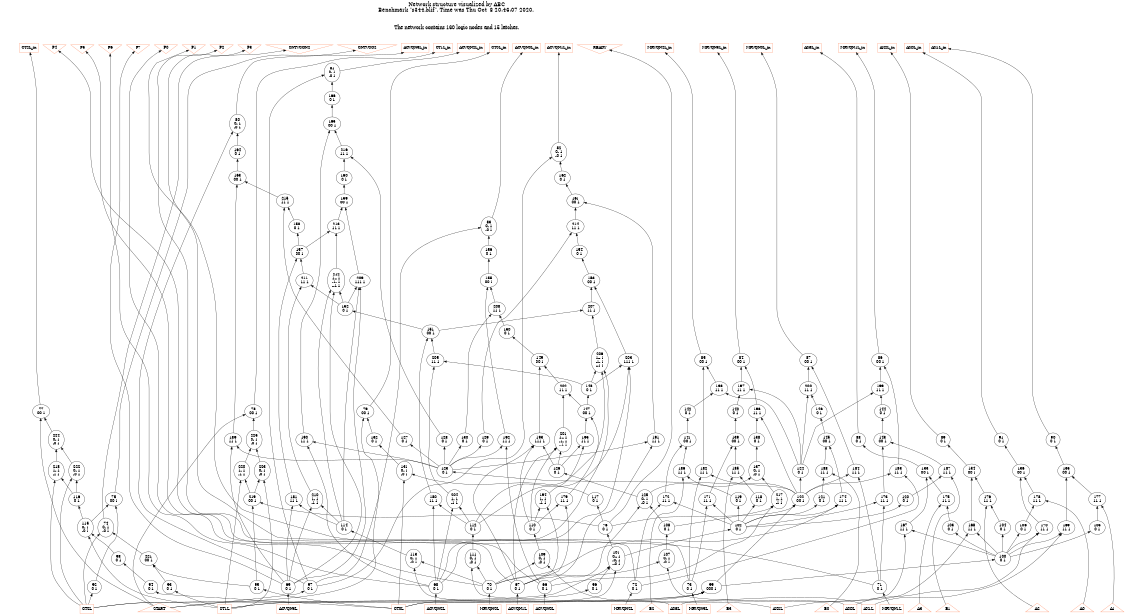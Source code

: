 # Network structure generated by ABC

digraph network {
size = "7.5,10";
center = true;
edge [dir = back];

{
  node [shape = plaintext];
  edge [style = invis];
  LevelTitle1 [label=""];
  LevelTitle2 [label=""];
  Level21 [label = ""];
  Level20 [label = ""];
  Level19 [label = ""];
  Level18 [label = ""];
  Level17 [label = ""];
  Level16 [label = ""];
  Level15 [label = ""];
  Level14 [label = ""];
  Level13 [label = ""];
  Level12 [label = ""];
  Level11 [label = ""];
  Level10 [label = ""];
  Level9 [label = ""];
  Level8 [label = ""];
  Level7 [label = ""];
  Level6 [label = ""];
  Level5 [label = ""];
  Level4 [label = ""];
  Level3 [label = ""];
  Level2 [label = ""];
  Level1 [label = ""];
  Level0 [label = ""];
  LevelTitle1 ->  LevelTitle2 ->  Level21 ->  Level20 ->  Level19 ->  Level18 ->  Level17 ->  Level16 ->  Level15 ->  Level14 ->  Level13 ->  Level12 ->  Level11 ->  Level10 ->  Level9 ->  Level8 ->  Level7 ->  Level6 ->  Level5 ->  Level4 ->  Level3 ->  Level2 ->  Level1 ->  Level0;
}

{
  rank = same;
  LevelTitle1;
  title1 [shape=plaintext,
          fontsize=20,
          fontname = "Times-Roman",
          label="Network structure visualized by ABC\nBenchmark \"s344.blif\". Time was Thu Oct  8 20:46:07 2020. "
         ];
}

{
  rank = same;
  LevelTitle2;
  title2 [shape=plaintext,
          fontsize=18,
          fontname = "Times-Roman",
          label="The network contains 160 logic nodes and 15 latches.\n"
         ];
}

{
  rank = same;
  Level21;
  Node10 [label = "P4", shape = invtriangle, color = coral, fillcolor = coral];
  Node11 [label = "P5", shape = invtriangle, color = coral, fillcolor = coral];
  Node12 [label = "P6", shape = invtriangle, color = coral, fillcolor = coral];
  Node13 [label = "P7", shape = invtriangle, color = coral, fillcolor = coral];
  Node14 [label = "P0", shape = invtriangle, color = coral, fillcolor = coral];
  Node15 [label = "P1", shape = invtriangle, color = coral, fillcolor = coral];
  Node16 [label = "P2", shape = invtriangle, color = coral, fillcolor = coral];
  Node17 [label = "P3", shape = invtriangle, color = coral, fillcolor = coral];
  Node18 [label = "CNTVCON2", shape = invtriangle, color = coral, fillcolor = coral];
  Node19 [label = "CNTVCO2", shape = invtriangle, color = coral, fillcolor = coral];
  Node20 [label = "READY", shape = invtriangle, color = coral, fillcolor = coral];
  Node22 [label = "CT2L_in", shape = box, color = coral, fillcolor = coral];
  Node25 [label = "CT1L_in", shape = box, color = coral, fillcolor = coral];
  Node28 [label = "CT0L_in", shape = box, color = coral, fillcolor = coral];
  Node31 [label = "ACVQN3L_in", shape = box, color = coral, fillcolor = coral];
  Node34 [label = "ACVQN2L_in", shape = box, color = coral, fillcolor = coral];
  Node37 [label = "ACVQN1L_in", shape = box, color = coral, fillcolor = coral];
  Node40 [label = "ACVQN0L_in", shape = box, color = coral, fillcolor = coral];
  Node43 [label = "MRVQN3L_in", shape = box, color = coral, fillcolor = coral];
  Node46 [label = "MRVQN2L_in", shape = box, color = coral, fillcolor = coral];
  Node49 [label = "MRVQN1L_in", shape = box, color = coral, fillcolor = coral];
  Node52 [label = "MRVQN0L_in", shape = box, color = coral, fillcolor = coral];
  Node55 [label = "AX3L_in", shape = box, color = coral, fillcolor = coral];
  Node58 [label = "AX2L_in", shape = box, color = coral, fillcolor = coral];
  Node61 [label = "AX1L_in", shape = box, color = coral, fillcolor = coral];
  Node64 [label = "AX0L_in", shape = box, color = coral, fillcolor = coral];
}

{
  rank = same;
  Level20;
  Node81 [label = "81\n0- 1\n-0 1", shape = ellipse];
}

{
  rank = same;
  Level19;
  Node166 [label = "166\n0 1", shape = ellipse];
}

{
  rank = same;
  Level18;
  Node80 [label = "80\n0- 1\n-0 1", shape = ellipse];
  Node165 [label = "165\n00 1", shape = ellipse];
}

{
  rank = same;
  Level17;
  Node82 [label = "82\n0- 1\n-0 1", shape = ellipse];
  Node164 [label = "164\n0 1", shape = ellipse];
  Node216 [label = "216\n11 1", shape = ellipse];
}

{
  rank = same;
  Level16;
  Node160 [label = "160\n0 1", shape = ellipse];
  Node162 [label = "162\n0 1", shape = ellipse];
  Node163 [label = "163\n00 1", shape = ellipse];
}

{
  rank = same;
  Level15;
  Node159 [label = "159\n00 1", shape = ellipse];
  Node161 [label = "161\n00 1", shape = ellipse];
  Node215 [label = "215\n11 1", shape = ellipse];
}

{
  rank = same;
  Level14;
  Node83 [label = "83\n0- 1\n-0 1", shape = ellipse];
  Node158 [label = "158\n0 1", shape = ellipse];
  Node213 [label = "213\n11 1", shape = ellipse];
  Node214 [label = "214\n11 1", shape = ellipse];
}

{
  rank = same;
  Level13;
  Node154 [label = "154\n0 1", shape = ellipse];
  Node156 [label = "156\n0 1", shape = ellipse];
  Node157 [label = "157\n00 1", shape = ellipse];
}

{
  rank = same;
  Level12;
  Node153 [label = "153\n00 1", shape = ellipse];
  Node155 [label = "155\n00 1", shape = ellipse];
  Node209 [label = "209\n111 1", shape = ellipse];
  Node211 [label = "211\n11 1", shape = ellipse];
  Node212 [label = "212\n1-- 1\n-1- 1\n--1 1", shape = ellipse];
}

{
  rank = same;
  Level11;
  Node152 [label = "152\n0 1", shape = ellipse];
  Node207 [label = "207\n11 1", shape = ellipse];
  Node208 [label = "208\n11 1", shape = ellipse];
}

{
  rank = same;
  Level10;
  Node150 [label = "150\n0 1", shape = ellipse];
  Node151 [label = "151\n00 1", shape = ellipse];
}

{
  rank = same;
  Level9;
  Node84 [label = "84\n00 1", shape = ellipse];
  Node85 [label = "85\n00 1", shape = ellipse];
  Node86 [label = "86\n00 1", shape = ellipse];
  Node87 [label = "87\n00 1", shape = ellipse];
  Node149 [label = "149\n00 1", shape = ellipse];
  Node203 [label = "203\n111 1", shape = ellipse];
  Node205 [label = "205\n11 1", shape = ellipse];
  Node206 [label = "206\n1-- 1\n-1- 1\n--1 1", shape = ellipse];
}

{
  rank = same;
  Level8;
  Node148 [label = "148\n0 1", shape = ellipse];
  Node197 [label = "197\n11 1", shape = ellipse];
  Node198 [label = "198\n11 1", shape = ellipse];
  Node199 [label = "199\n11 1", shape = ellipse];
  Node200 [label = "200\n11 1", shape = ellipse];
  Node202 [label = "202\n11 1", shape = ellipse];
}

{
  rank = same;
  Level7;
  Node77 [label = "77\n00 1", shape = ellipse];
  Node78 [label = "78\n00 1", shape = ellipse];
  Node79 [label = "79\n00 1", shape = ellipse];
  Node140 [label = "140\n0 1", shape = ellipse];
  Node142 [label = "142\n0 1", shape = ellipse];
  Node144 [label = "144\n0 1", shape = ellipse];
  Node146 [label = "146\n0 1", shape = ellipse];
  Node147 [label = "147\n00 1", shape = ellipse];
  Node196 [label = "196\n11 1", shape = ellipse];
}

{
  rank = same;
  Level6;
  Node88 [label = "88\n0 1", shape = ellipse];
  Node89 [label = "89\n0 1", shape = ellipse];
  Node90 [label = "90\n0 1", shape = ellipse];
  Node91 [label = "91\n0 1", shape = ellipse];
  Node127 [label = "127\n0 1", shape = ellipse];
  Node128 [label = "128\n0 1", shape = ellipse];
  Node129 [label = "129\n0 1", shape = ellipse];
  Node130 [label = "130\n0 1", shape = ellipse];
  Node132 [label = "132\n0 1", shape = ellipse];
  Node138 [label = "138\n0 1", shape = ellipse];
  Node139 [label = "139\n00 1", shape = ellipse];
  Node141 [label = "141\n00 1", shape = ellipse];
  Node143 [label = "143\n00 1", shape = ellipse];
  Node145 [label = "145\n00 1", shape = ellipse];
  Node189 [label = "189\n11 1", shape = ellipse];
  Node190 [label = "190\n11 1", shape = ellipse];
  Node191 [label = "191\n11 1", shape = ellipse];
  Node192 [label = "192\n11 1", shape = ellipse];
  Node193 [label = "193\n111 1", shape = ellipse];
  Node195 [label = "195\n11 1", shape = ellipse];
  Node201 [label = "201\n1-- 1\n-1- 1\n--1 1", shape = ellipse];
  Node224 [label = "224\n0- 1\n-0 1", shape = ellipse];
  Node225 [label = "225\n0- 1\n-0 1", shape = ellipse];
}

{
  rank = same;
  Level5;
  Node123 [label = "123\n0 1", shape = ellipse];
  Node124 [label = "124\n0 1", shape = ellipse];
  Node126 [label = "126\n0 1", shape = ellipse];
  Node131 [label = "131\n0- 1\n-0 1", shape = ellipse];
  Node133 [label = "133\n00 1", shape = ellipse];
  Node134 [label = "134\n00 1", shape = ellipse];
  Node135 [label = "135\n00 1", shape = ellipse];
  Node136 [label = "136\n00 1", shape = ellipse];
  Node137 [label = "137\n0- 1\n-0 1", shape = ellipse];
  Node182 [label = "182\n11 1", shape = ellipse];
  Node183 [label = "183\n11 1", shape = ellipse];
  Node184 [label = "184\n11 1", shape = ellipse];
  Node185 [label = "185\n11 1", shape = ellipse];
  Node186 [label = "186\n11 1", shape = ellipse];
  Node187 [label = "187\n11 1", shape = ellipse];
  Node188 [label = "188\n11 1", shape = ellipse];
  Node218 [label = "218\n1- 1\n-1 1", shape = ellipse];
  Node220 [label = "220\n1- 1\n-1 1", shape = ellipse];
  Node222 [label = "222\n0- 1\n-0 1", shape = ellipse];
  Node223 [label = "223\n0- 1\n-0 1", shape = ellipse];
}

{
  rank = same;
  Level4;
  Node75 [label = "75\n00 1", shape = ellipse];
  Node116 [label = "116\n0 1", shape = ellipse];
  Node117 [label = "117\n0 1", shape = ellipse];
  Node118 [label = "118\n0 1", shape = ellipse];
  Node119 [label = "119\n0 1", shape = ellipse];
  Node120 [label = "120\n0 1", shape = ellipse];
  Node121 [label = "121\n0 1", shape = ellipse];
  Node122 [label = "122\n00 1", shape = ellipse];
  Node125 [label = "125\n0- 1\n-0 1", shape = ellipse];
  Node171 [label = "171\n11 1", shape = ellipse];
  Node172 [label = "172\n11 1", shape = ellipse];
  Node173 [label = "173\n11 1", shape = ellipse];
  Node174 [label = "174\n11 1", shape = ellipse];
  Node175 [label = "175\n11 1", shape = ellipse];
  Node176 [label = "176\n11 1", shape = ellipse];
  Node177 [label = "177\n11 1", shape = ellipse];
  Node178 [label = "178\n11 1", shape = ellipse];
  Node179 [label = "179\n11 1", shape = ellipse];
  Node180 [label = "180\n11 1", shape = ellipse];
  Node181 [label = "181\n11 1", shape = ellipse];
  Node194 [label = "194\n1- 1\n-1 1", shape = ellipse];
  Node204 [label = "204\n1- 1\n-1 1", shape = ellipse];
  Node210 [label = "210\n1- 1\n-1 1", shape = ellipse];
  Node217 [label = "217\n1- 1\n-1 1", shape = ellipse];
  Node219 [label = "219\n00 1", shape = ellipse];
}

{
  rank = same;
  Level3;
  Node74 [label = "74\n0- 1\n-0 1", shape = ellipse];
  Node76 [label = "76\n0 1", shape = ellipse];
  Node102 [label = "102\n0 1", shape = ellipse];
  Node103 [label = "103\n0 1", shape = ellipse];
  Node104 [label = "104\n0 1", shape = ellipse];
  Node105 [label = "105\n0 1", shape = ellipse];
  Node106 [label = "106\n0 1", shape = ellipse];
  Node108 [label = "108\n0 1", shape = ellipse];
  Node110 [label = "110\n0 1", shape = ellipse];
  Node112 [label = "112\n0 1", shape = ellipse];
  Node114 [label = "114\n0 1", shape = ellipse];
  Node115 [label = "115\n0- 1\n-0 1", shape = ellipse];
  Node167 [label = "167\n11 1", shape = ellipse];
  Node168 [label = "168\n11 1", shape = ellipse];
  Node169 [label = "169\n11 1", shape = ellipse];
  Node170 [label = "170\n11 1", shape = ellipse];
}

{
  rank = same;
  Level2;
  Node98 [label = "98\n0 1", shape = ellipse];
  Node100 [label = "100\n0 1", shape = ellipse];
  Node101 [label = "101\n0-- 1\n-0- 1\n--0 1", shape = ellipse];
  Node107 [label = "107\n0- 1\n-0 1", shape = ellipse];
  Node109 [label = "109\n0- 1\n-0 1", shape = ellipse];
  Node111 [label = "111\n0- 1\n-0 1", shape = ellipse];
  Node113 [label = "113\n0- 1\n-0 1", shape = ellipse];
  Node221 [label = "221\n00 1", shape = ellipse];
}

{
  rank = same;
  Level1;
  Node66 [label = "66\n0 1", shape = ellipse];
  Node67 [label = "67\n0 1", shape = ellipse];
  Node68 [label = "68\n0 1", shape = ellipse];
  Node69 [label = "69\n0 1", shape = ellipse];
  Node70 [label = "70\n0 1", shape = ellipse];
  Node71 [label = "71\n0 1", shape = ellipse];
  Node72 [label = "72\n0 1", shape = ellipse];
  Node73 [label = "73\n0 1", shape = ellipse];
  Node92 [label = "92\n0 1", shape = ellipse];
  Node93 [label = "93\n0 1", shape = ellipse];
  Node94 [label = "94\n0 1", shape = ellipse];
  Node95 [label = "95\n0 1", shape = ellipse];
  Node96 [label = "96\n0 1", shape = ellipse];
  Node97 [label = "97\n0 1", shape = ellipse];
  Node99 [label = "99\n000 1", shape = ellipse];
}

{
  rank = same;
  Level0;
  Node1 [label = "START", shape = triangle, color = coral, fillcolor = coral];
  Node2 [label = "B0", shape = triangle, color = coral, fillcolor = coral];
  Node3 [label = "B1", shape = triangle, color = coral, fillcolor = coral];
  Node4 [label = "B2", shape = triangle, color = coral, fillcolor = coral];
  Node5 [label = "B3", shape = triangle, color = coral, fillcolor = coral];
  Node6 [label = "A0", shape = triangle, color = coral, fillcolor = coral];
  Node7 [label = "A1", shape = triangle, color = coral, fillcolor = coral];
  Node8 [label = "A2", shape = triangle, color = coral, fillcolor = coral];
  Node9 [label = "A3", shape = triangle, color = coral, fillcolor = coral];
  Node23 [label = "CT2L", shape = box, color = coral, fillcolor = coral];
  Node26 [label = "CT1L", shape = box, color = coral, fillcolor = coral];
  Node29 [label = "CT0L", shape = box, color = coral, fillcolor = coral];
  Node32 [label = "ACVQN3L", shape = box, color = coral, fillcolor = coral];
  Node35 [label = "ACVQN2L", shape = box, color = coral, fillcolor = coral];
  Node38 [label = "ACVQN1L", shape = box, color = coral, fillcolor = coral];
  Node41 [label = "ACVQN0L", shape = box, color = coral, fillcolor = coral];
  Node44 [label = "MRVQN3L", shape = box, color = coral, fillcolor = coral];
  Node47 [label = "MRVQN2L", shape = box, color = coral, fillcolor = coral];
  Node50 [label = "MRVQN1L", shape = box, color = coral, fillcolor = coral];
  Node53 [label = "MRVQN0L", shape = box, color = coral, fillcolor = coral];
  Node56 [label = "AX3L", shape = box, color = coral, fillcolor = coral];
  Node59 [label = "AX2L", shape = box, color = coral, fillcolor = coral];
  Node62 [label = "AX1L", shape = box, color = coral, fillcolor = coral];
  Node65 [label = "AX0L", shape = box, color = coral, fillcolor = coral];
}

title1 -> title2 [style = invis];
title2 -> Node10 [style = invis];
title2 -> Node11 [style = invis];
title2 -> Node12 [style = invis];
title2 -> Node13 [style = invis];
title2 -> Node14 [style = invis];
title2 -> Node15 [style = invis];
title2 -> Node16 [style = invis];
title2 -> Node17 [style = invis];
title2 -> Node18 [style = invis];
title2 -> Node19 [style = invis];
title2 -> Node20 [style = invis];
title2 -> Node22 [style = invis];
title2 -> Node25 [style = invis];
title2 -> Node28 [style = invis];
title2 -> Node31 [style = invis];
title2 -> Node34 [style = invis];
title2 -> Node37 [style = invis];
title2 -> Node40 [style = invis];
title2 -> Node43 [style = invis];
title2 -> Node46 [style = invis];
title2 -> Node49 [style = invis];
title2 -> Node52 [style = invis];
title2 -> Node55 [style = invis];
title2 -> Node58 [style = invis];
title2 -> Node61 [style = invis];
title2 -> Node64 [style = invis];
Node10 -> Node11 [style = invis];
Node11 -> Node12 [style = invis];
Node12 -> Node13 [style = invis];
Node13 -> Node14 [style = invis];
Node14 -> Node15 [style = invis];
Node15 -> Node16 [style = invis];
Node16 -> Node17 [style = invis];
Node17 -> Node18 [style = invis];
Node18 -> Node19 [style = invis];
Node19 -> Node20 [style = invis];
Node10 -> Node66 [style = solid];
Node11 -> Node67 [style = solid];
Node12 -> Node68 [style = solid];
Node13 -> Node69 [style = solid];
Node14 -> Node70 [style = solid];
Node15 -> Node71 [style = solid];
Node16 -> Node72 [style = solid];
Node17 -> Node73 [style = solid];
Node18 -> Node74 [style = solid];
Node19 -> Node75 [style = solid];
Node20 -> Node76 [style = solid];
Node22 -> Node77 [style = solid];
Node25 -> Node78 [style = solid];
Node28 -> Node79 [style = solid];
Node31 -> Node80 [style = solid];
Node34 -> Node81 [style = solid];
Node37 -> Node82 [style = solid];
Node40 -> Node83 [style = solid];
Node43 -> Node84 [style = solid];
Node46 -> Node85 [style = solid];
Node49 -> Node86 [style = solid];
Node52 -> Node87 [style = solid];
Node55 -> Node88 [style = solid];
Node58 -> Node89 [style = solid];
Node61 -> Node90 [style = solid];
Node64 -> Node91 [style = solid];
Node66 -> Node41 [style = solid];
Node67 -> Node38 [style = solid];
Node68 -> Node35 [style = solid];
Node69 -> Node32 [style = solid];
Node70 -> Node53 [style = solid];
Node71 -> Node50 [style = solid];
Node72 -> Node47 [style = solid];
Node73 -> Node44 [style = solid];
Node74 -> Node23 [style = solid];
Node74 -> Node221 [style = solid];
Node75 -> Node92 [style = solid];
Node75 -> Node115 [style = solid];
Node76 -> Node101 [style = solid];
Node77 -> Node224 [style = solid];
Node77 -> Node1 [style = solid];
Node78 -> Node225 [style = solid];
Node78 -> Node1 [style = solid];
Node79 -> Node132 [style = solid];
Node79 -> Node1 [style = solid];
Node80 -> Node97 [style = solid];
Node80 -> Node164 [style = solid];
Node81 -> Node97 [style = solid];
Node81 -> Node166 [style = solid];
Node82 -> Node97 [style = solid];
Node82 -> Node162 [style = solid];
Node83 -> Node97 [style = solid];
Node83 -> Node156 [style = solid];
Node84 -> Node197 [style = solid];
Node84 -> Node196 [style = solid];
Node85 -> Node198 [style = solid];
Node85 -> Node182 [style = solid];
Node86 -> Node199 [style = solid];
Node86 -> Node183 [style = solid];
Node87 -> Node200 [style = solid];
Node87 -> Node184 [style = solid];
Node88 -> Node133 [style = solid];
Node89 -> Node134 [style = solid];
Node90 -> Node135 [style = solid];
Node91 -> Node136 [style = solid];
Node92 -> Node23 [style = solid];
Node93 -> Node26 [style = solid];
Node94 -> Node29 [style = solid];
Node95 -> Node29 [style = solid];
Node96 -> Node26 [style = solid];
Node97 -> Node1 [style = solid];
Node98 -> Node94 [style = solid];
Node99 -> Node29 [style = solid];
Node99 -> Node26 [style = solid];
Node99 -> Node23 [style = solid];
Node100 -> Node99 [style = solid];
Node101 -> Node29 [style = solid];
Node101 -> Node96 [style = solid];
Node101 -> Node23 [style = solid];
Node102 -> Node101 [style = solid];
Node103 -> Node100 [style = solid];
Node104 -> Node100 [style = solid];
Node105 -> Node100 [style = solid];
Node106 -> Node100 [style = solid];
Node107 -> Node70 [style = solid];
Node107 -> Node65 [style = solid];
Node108 -> Node107 [style = solid];
Node109 -> Node70 [style = solid];
Node109 -> Node62 [style = solid];
Node110 -> Node109 [style = solid];
Node111 -> Node70 [style = solid];
Node111 -> Node59 [style = solid];
Node112 -> Node111 [style = solid];
Node113 -> Node70 [style = solid];
Node113 -> Node56 [style = solid];
Node114 -> Node113 [style = solid];
Node115 -> Node26 [style = solid];
Node115 -> Node98 [style = solid];
Node116 -> Node115 [style = solid];
Node117 -> Node76 [style = solid];
Node118 -> Node102 [style = solid];
Node119 -> Node102 [style = solid];
Node120 -> Node102 [style = solid];
Node121 -> Node102 [style = solid];
Node122 -> Node76 [style = solid];
Node122 -> Node99 [style = solid];
Node123 -> Node122 [style = solid];
Node124 -> Node122 [style = solid];
Node125 -> Node108 [style = solid];
Node125 -> Node66 [style = solid];
Node126 -> Node125 [style = solid];
Node127 -> Node123 [style = solid];
Node128 -> Node123 [style = solid];
Node129 -> Node123 [style = solid];
Node130 -> Node123 [style = solid];
Node131 -> Node29 [style = solid];
Node131 -> Node117 [style = solid];
Node132 -> Node131 [style = solid];
Node133 -> Node175 [style = solid];
Node133 -> Node167 [style = solid];
Node134 -> Node176 [style = solid];
Node134 -> Node168 [style = solid];
Node135 -> Node177 [style = solid];
Node135 -> Node169 [style = solid];
Node136 -> Node178 [style = solid];
Node136 -> Node170 [style = solid];
Node137 -> Node217 [style = solid];
Node137 -> Node125 [style = solid];
Node138 -> Node137 [style = solid];
Node139 -> Node185 [style = solid];
Node139 -> Node171 [style = solid];
Node140 -> Node139 [style = solid];
Node141 -> Node186 [style = solid];
Node141 -> Node172 [style = solid];
Node142 -> Node141 [style = solid];
Node143 -> Node187 [style = solid];
Node143 -> Node173 [style = solid];
Node144 -> Node143 [style = solid];
Node145 -> Node188 [style = solid];
Node145 -> Node174 [style = solid];
Node146 -> Node145 [style = solid];
Node147 -> Node195 [style = solid];
Node147 -> Node179 [style = solid];
Node148 -> Node147 [style = solid];
Node149 -> Node193 [style = solid];
Node149 -> Node202 [style = solid];
Node150 -> Node149 [style = solid];
Node151 -> Node205 [style = solid];
Node151 -> Node180 [style = solid];
Node152 -> Node151 [style = solid];
Node153 -> Node203 [style = solid];
Node153 -> Node207 [style = solid];
Node154 -> Node153 [style = solid];
Node155 -> Node208 [style = solid];
Node155 -> Node192 [style = solid];
Node156 -> Node155 [style = solid];
Node157 -> Node211 [style = solid];
Node157 -> Node181 [style = solid];
Node158 -> Node157 [style = solid];
Node159 -> Node209 [style = solid];
Node159 -> Node213 [style = solid];
Node160 -> Node159 [style = solid];
Node161 -> Node214 [style = solid];
Node161 -> Node191 [style = solid];
Node162 -> Node161 [style = solid];
Node163 -> Node215 [style = solid];
Node163 -> Node189 [style = solid];
Node164 -> Node163 [style = solid];
Node165 -> Node216 [style = solid];
Node165 -> Node190 [style = solid];
Node166 -> Node165 [style = solid];
Node167 -> Node100 [style = solid];
Node167 -> Node56 [style = solid];
Node168 -> Node100 [style = solid];
Node168 -> Node59 [style = solid];
Node169 -> Node100 [style = solid];
Node169 -> Node62 [style = solid];
Node170 -> Node100 [style = solid];
Node170 -> Node65 [style = solid];
Node171 -> Node102 [style = solid];
Node171 -> Node73 [style = solid];
Node172 -> Node102 [style = solid];
Node172 -> Node72 [style = solid];
Node173 -> Node102 [style = solid];
Node173 -> Node71 [style = solid];
Node174 -> Node102 [style = solid];
Node174 -> Node70 [style = solid];
Node175 -> Node103 [style = solid];
Node175 -> Node9 [style = solid];
Node176 -> Node104 [style = solid];
Node176 -> Node8 [style = solid];
Node177 -> Node105 [style = solid];
Node177 -> Node7 [style = solid];
Node178 -> Node106 [style = solid];
Node178 -> Node6 [style = solid];
Node179 -> Node110 [style = solid];
Node179 -> Node67 [style = solid];
Node180 -> Node112 [style = solid];
Node180 -> Node68 [style = solid];
Node181 -> Node114 [style = solid];
Node181 -> Node69 [style = solid];
Node182 -> Node122 [style = solid];
Node182 -> Node73 [style = solid];
Node183 -> Node122 [style = solid];
Node183 -> Node72 [style = solid];
Node184 -> Node122 [style = solid];
Node184 -> Node71 [style = solid];
Node185 -> Node118 [style = solid];
Node185 -> Node5 [style = solid];
Node186 -> Node119 [style = solid];
Node186 -> Node4 [style = solid];
Node187 -> Node120 [style = solid];
Node187 -> Node3 [style = solid];
Node188 -> Node121 [style = solid];
Node188 -> Node2 [style = solid];
Node189 -> Node123 [style = solid];
Node189 -> Node69 [style = solid];
Node190 -> Node123 [style = solid];
Node190 -> Node68 [style = solid];
Node191 -> Node123 [style = solid];
Node191 -> Node67 [style = solid];
Node192 -> Node123 [style = solid];
Node192 -> Node66 [style = solid];
Node193 -> Node126 [style = solid];
Node193 -> Node110 [style = solid];
Node193 -> Node67 [style = solid];
Node194 -> Node110 [style = solid];
Node194 -> Node67 [style = solid];
Node195 -> Node126 [style = solid];
Node195 -> Node194 [style = solid];
Node196 -> Node122 [style = solid];
Node196 -> Node138 [style = solid];
Node197 -> Node124 [style = solid];
Node197 -> Node140 [style = solid];
Node198 -> Node124 [style = solid];
Node198 -> Node142 [style = solid];
Node199 -> Node124 [style = solid];
Node199 -> Node144 [style = solid];
Node200 -> Node124 [style = solid];
Node200 -> Node146 [style = solid];
Node201 -> Node126 [style = solid];
Node201 -> Node110 [style = solid];
Node201 -> Node67 [style = solid];
Node202 -> Node201 [style = solid];
Node202 -> Node147 [style = solid];
Node203 -> Node148 [style = solid];
Node203 -> Node112 [style = solid];
Node203 -> Node68 [style = solid];
Node204 -> Node112 [style = solid];
Node204 -> Node68 [style = solid];
Node205 -> Node148 [style = solid];
Node205 -> Node204 [style = solid];
Node206 -> Node148 [style = solid];
Node206 -> Node112 [style = solid];
Node206 -> Node68 [style = solid];
Node207 -> Node206 [style = solid];
Node207 -> Node151 [style = solid];
Node208 -> Node130 [style = solid];
Node208 -> Node150 [style = solid];
Node209 -> Node152 [style = solid];
Node209 -> Node114 [style = solid];
Node209 -> Node69 [style = solid];
Node210 -> Node114 [style = solid];
Node210 -> Node69 [style = solid];
Node211 -> Node152 [style = solid];
Node211 -> Node210 [style = solid];
Node212 -> Node152 [style = solid];
Node212 -> Node114 [style = solid];
Node212 -> Node69 [style = solid];
Node213 -> Node212 [style = solid];
Node213 -> Node157 [style = solid];
Node214 -> Node129 [style = solid];
Node214 -> Node154 [style = solid];
Node215 -> Node127 [style = solid];
Node215 -> Node158 [style = solid];
Node216 -> Node128 [style = solid];
Node216 -> Node160 [style = solid];
Node217 -> Node108 [style = solid];
Node217 -> Node66 [style = solid];
Node218 -> Node23 [style = solid];
Node218 -> Node116 [style = solid];
Node219 -> Node76 [style = solid];
Node219 -> Node95 [style = solid];
Node220 -> Node26 [style = solid];
Node220 -> Node219 [style = solid];
Node221 -> Node93 [style = solid];
Node221 -> Node95 [style = solid];
Node222 -> Node23 [style = solid];
Node222 -> Node116 [style = solid];
Node223 -> Node26 [style = solid];
Node223 -> Node219 [style = solid];
Node224 -> Node218 [style = solid];
Node224 -> Node222 [style = solid];
Node225 -> Node220 [style = solid];
Node225 -> Node223 [style = solid];
}

